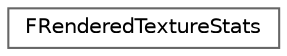 digraph "Graphical Class Hierarchy"
{
 // INTERACTIVE_SVG=YES
 // LATEX_PDF_SIZE
  bgcolor="transparent";
  edge [fontname=Helvetica,fontsize=10,labelfontname=Helvetica,labelfontsize=10];
  node [fontname=Helvetica,fontsize=10,shape=box,height=0.2,width=0.4];
  rankdir="LR";
  Node0 [id="Node000000",label="FRenderedTextureStats",height=0.2,width=0.4,color="grey40", fillcolor="white", style="filled",URL="$df/d12/structFRenderedTextureStats.html",tooltip="Lightweight struct used to list the MIP levels of rendered assets."];
}
